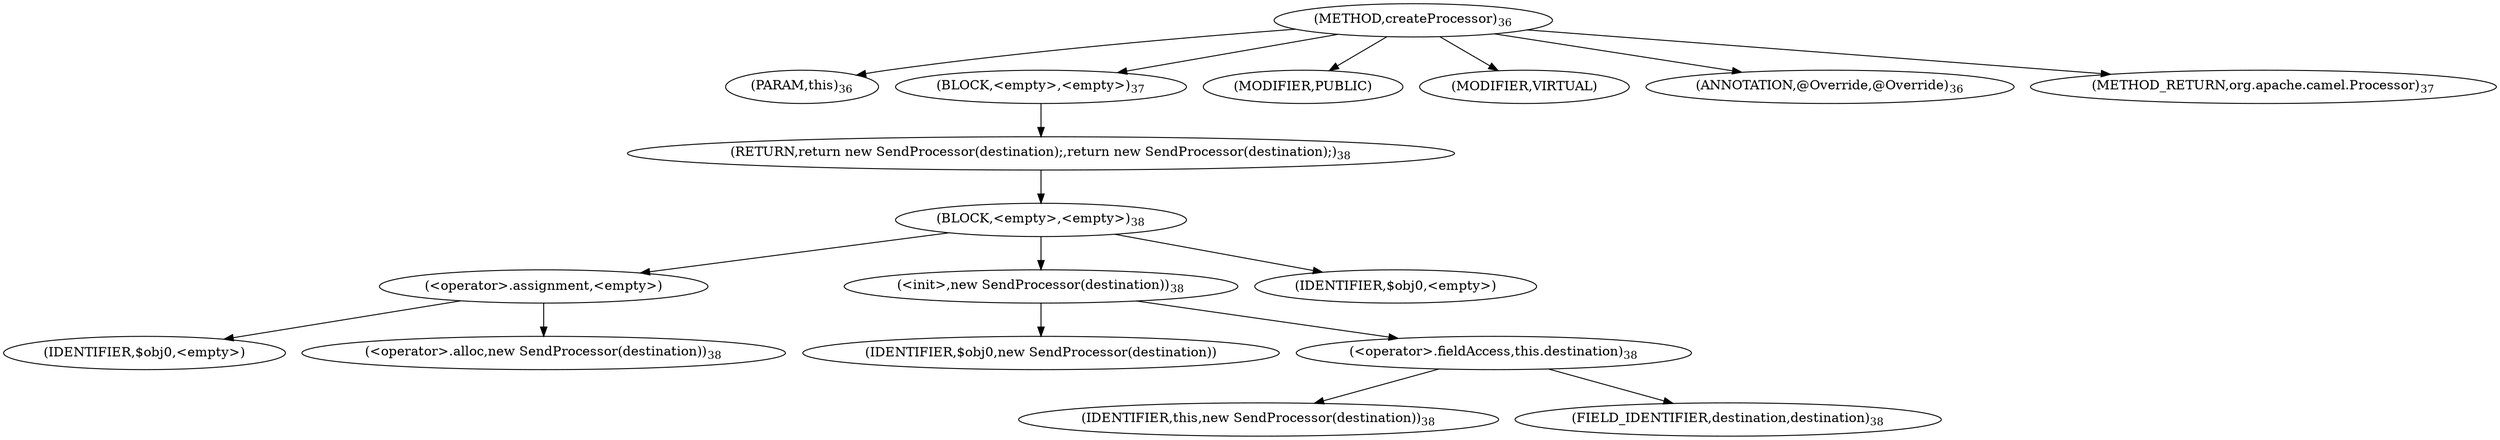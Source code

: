digraph "createProcessor" {  
"24" [label = <(METHOD,createProcessor)<SUB>36</SUB>> ]
"25" [label = <(PARAM,this)<SUB>36</SUB>> ]
"26" [label = <(BLOCK,&lt;empty&gt;,&lt;empty&gt;)<SUB>37</SUB>> ]
"27" [label = <(RETURN,return new SendProcessor(destination);,return new SendProcessor(destination);)<SUB>38</SUB>> ]
"28" [label = <(BLOCK,&lt;empty&gt;,&lt;empty&gt;)<SUB>38</SUB>> ]
"29" [label = <(&lt;operator&gt;.assignment,&lt;empty&gt;)> ]
"30" [label = <(IDENTIFIER,$obj0,&lt;empty&gt;)> ]
"31" [label = <(&lt;operator&gt;.alloc,new SendProcessor(destination))<SUB>38</SUB>> ]
"32" [label = <(&lt;init&gt;,new SendProcessor(destination))<SUB>38</SUB>> ]
"33" [label = <(IDENTIFIER,$obj0,new SendProcessor(destination))> ]
"34" [label = <(&lt;operator&gt;.fieldAccess,this.destination)<SUB>38</SUB>> ]
"35" [label = <(IDENTIFIER,this,new SendProcessor(destination))<SUB>38</SUB>> ]
"36" [label = <(FIELD_IDENTIFIER,destination,destination)<SUB>38</SUB>> ]
"37" [label = <(IDENTIFIER,$obj0,&lt;empty&gt;)> ]
"38" [label = <(MODIFIER,PUBLIC)> ]
"39" [label = <(MODIFIER,VIRTUAL)> ]
"40" [label = <(ANNOTATION,@Override,@Override)<SUB>36</SUB>> ]
"41" [label = <(METHOD_RETURN,org.apache.camel.Processor)<SUB>37</SUB>> ]
  "24" -> "25" 
  "24" -> "26" 
  "24" -> "38" 
  "24" -> "39" 
  "24" -> "40" 
  "24" -> "41" 
  "26" -> "27" 
  "27" -> "28" 
  "28" -> "29" 
  "28" -> "32" 
  "28" -> "37" 
  "29" -> "30" 
  "29" -> "31" 
  "32" -> "33" 
  "32" -> "34" 
  "34" -> "35" 
  "34" -> "36" 
}
